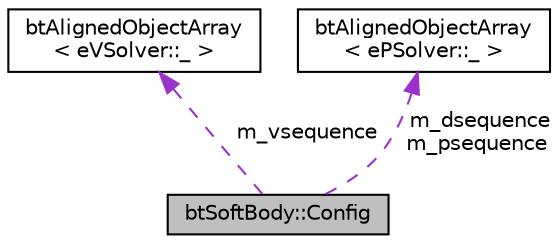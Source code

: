 digraph "btSoftBody::Config"
{
  edge [fontname="Helvetica",fontsize="10",labelfontname="Helvetica",labelfontsize="10"];
  node [fontname="Helvetica",fontsize="10",shape=record];
  Node1 [label="btSoftBody::Config",height=0.2,width=0.4,color="black", fillcolor="grey75", style="filled", fontcolor="black"];
  Node2 -> Node1 [dir="back",color="darkorchid3",fontsize="10",style="dashed",label=" m_vsequence" ];
  Node2 [label="btAlignedObjectArray\l\< eVSolver::_ \>",height=0.2,width=0.4,color="black", fillcolor="white", style="filled",URL="$classbt_aligned_object_array.html"];
  Node3 -> Node1 [dir="back",color="darkorchid3",fontsize="10",style="dashed",label=" m_dsequence\nm_psequence" ];
  Node3 [label="btAlignedObjectArray\l\< ePSolver::_ \>",height=0.2,width=0.4,color="black", fillcolor="white", style="filled",URL="$classbt_aligned_object_array.html"];
}
